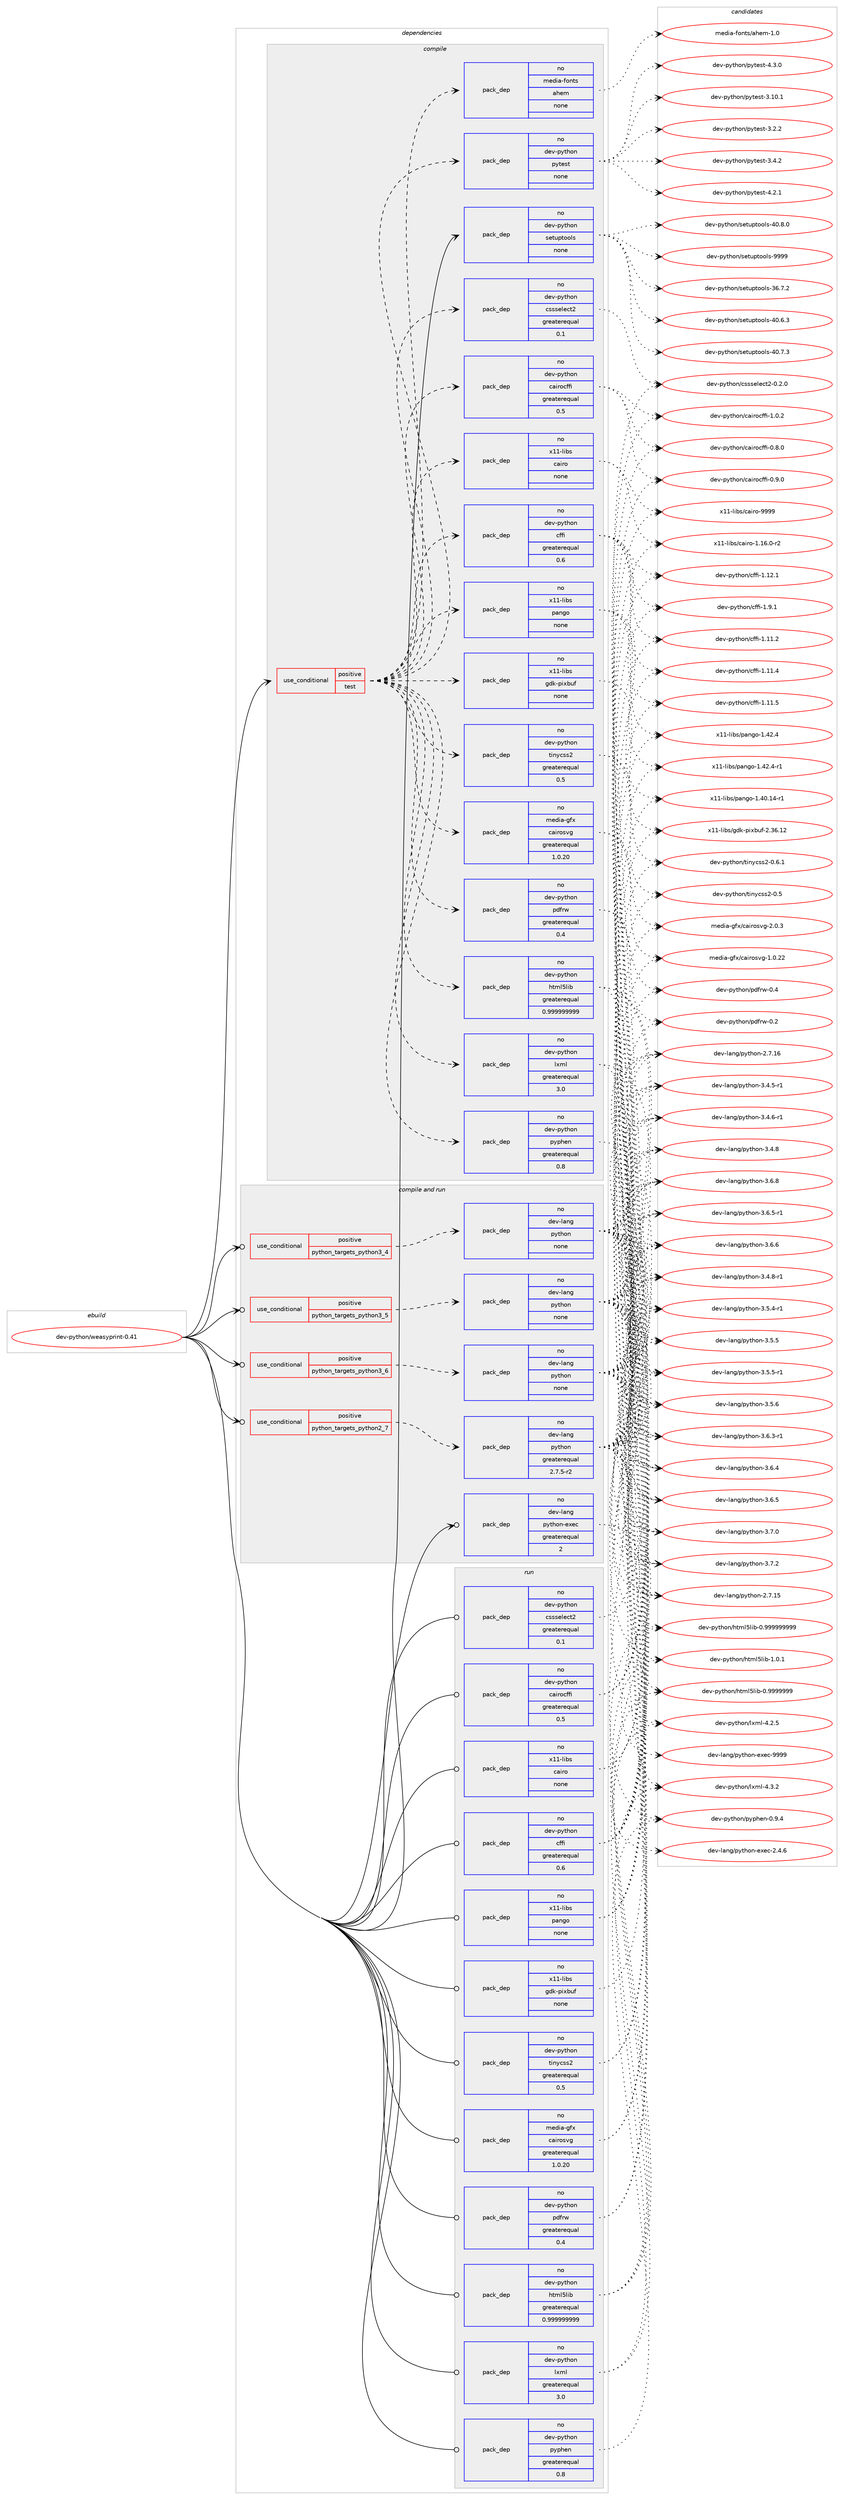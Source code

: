 digraph prolog {

# *************
# Graph options
# *************

newrank=true;
concentrate=true;
compound=true;
graph [rankdir=LR,fontname=Helvetica,fontsize=10,ranksep=1.5];#, ranksep=2.5, nodesep=0.2];
edge  [arrowhead=vee];
node  [fontname=Helvetica,fontsize=10];

# **********
# The ebuild
# **********

subgraph cluster_leftcol {
color=gray;
rank=same;
label=<<i>ebuild</i>>;
id [label="dev-python/weasyprint-0.41", color=red, width=4, href="../dev-python/weasyprint-0.41.svg"];
}

# ****************
# The dependencies
# ****************

subgraph cluster_midcol {
color=gray;
label=<<i>dependencies</i>>;
subgraph cluster_compile {
fillcolor="#eeeeee";
style=filled;
label=<<i>compile</i>>;
subgraph cond386645 {
dependency1447462 [label=<<TABLE BORDER="0" CELLBORDER="1" CELLSPACING="0" CELLPADDING="4"><TR><TD ROWSPAN="3" CELLPADDING="10">use_conditional</TD></TR><TR><TD>positive</TD></TR><TR><TD>test</TD></TR></TABLE>>, shape=none, color=red];
subgraph pack1037447 {
dependency1447463 [label=<<TABLE BORDER="0" CELLBORDER="1" CELLSPACING="0" CELLPADDING="4" WIDTH="220"><TR><TD ROWSPAN="6" CELLPADDING="30">pack_dep</TD></TR><TR><TD WIDTH="110">no</TD></TR><TR><TD>x11-libs</TD></TR><TR><TD>cairo</TD></TR><TR><TD>none</TD></TR><TR><TD></TD></TR></TABLE>>, shape=none, color=blue];
}
dependency1447462:e -> dependency1447463:w [weight=20,style="dashed",arrowhead="vee"];
subgraph pack1037448 {
dependency1447464 [label=<<TABLE BORDER="0" CELLBORDER="1" CELLSPACING="0" CELLPADDING="4" WIDTH="220"><TR><TD ROWSPAN="6" CELLPADDING="30">pack_dep</TD></TR><TR><TD WIDTH="110">no</TD></TR><TR><TD>x11-libs</TD></TR><TR><TD>gdk-pixbuf</TD></TR><TR><TD>none</TD></TR><TR><TD></TD></TR></TABLE>>, shape=none, color=blue];
}
dependency1447462:e -> dependency1447464:w [weight=20,style="dashed",arrowhead="vee"];
subgraph pack1037449 {
dependency1447465 [label=<<TABLE BORDER="0" CELLBORDER="1" CELLSPACING="0" CELLPADDING="4" WIDTH="220"><TR><TD ROWSPAN="6" CELLPADDING="30">pack_dep</TD></TR><TR><TD WIDTH="110">no</TD></TR><TR><TD>x11-libs</TD></TR><TR><TD>pango</TD></TR><TR><TD>none</TD></TR><TR><TD></TD></TR></TABLE>>, shape=none, color=blue];
}
dependency1447462:e -> dependency1447465:w [weight=20,style="dashed",arrowhead="vee"];
subgraph pack1037450 {
dependency1447466 [label=<<TABLE BORDER="0" CELLBORDER="1" CELLSPACING="0" CELLPADDING="4" WIDTH="220"><TR><TD ROWSPAN="6" CELLPADDING="30">pack_dep</TD></TR><TR><TD WIDTH="110">no</TD></TR><TR><TD>dev-python</TD></TR><TR><TD>cairocffi</TD></TR><TR><TD>greaterequal</TD></TR><TR><TD>0.5</TD></TR></TABLE>>, shape=none, color=blue];
}
dependency1447462:e -> dependency1447466:w [weight=20,style="dashed",arrowhead="vee"];
subgraph pack1037451 {
dependency1447467 [label=<<TABLE BORDER="0" CELLBORDER="1" CELLSPACING="0" CELLPADDING="4" WIDTH="220"><TR><TD ROWSPAN="6" CELLPADDING="30">pack_dep</TD></TR><TR><TD WIDTH="110">no</TD></TR><TR><TD>dev-python</TD></TR><TR><TD>cffi</TD></TR><TR><TD>greaterequal</TD></TR><TR><TD>0.6</TD></TR></TABLE>>, shape=none, color=blue];
}
dependency1447462:e -> dependency1447467:w [weight=20,style="dashed",arrowhead="vee"];
subgraph pack1037452 {
dependency1447468 [label=<<TABLE BORDER="0" CELLBORDER="1" CELLSPACING="0" CELLPADDING="4" WIDTH="220"><TR><TD ROWSPAN="6" CELLPADDING="30">pack_dep</TD></TR><TR><TD WIDTH="110">no</TD></TR><TR><TD>dev-python</TD></TR><TR><TD>cssselect2</TD></TR><TR><TD>greaterequal</TD></TR><TR><TD>0.1</TD></TR></TABLE>>, shape=none, color=blue];
}
dependency1447462:e -> dependency1447468:w [weight=20,style="dashed",arrowhead="vee"];
subgraph pack1037453 {
dependency1447469 [label=<<TABLE BORDER="0" CELLBORDER="1" CELLSPACING="0" CELLPADDING="4" WIDTH="220"><TR><TD ROWSPAN="6" CELLPADDING="30">pack_dep</TD></TR><TR><TD WIDTH="110">no</TD></TR><TR><TD>dev-python</TD></TR><TR><TD>html5lib</TD></TR><TR><TD>greaterequal</TD></TR><TR><TD>0.999999999</TD></TR></TABLE>>, shape=none, color=blue];
}
dependency1447462:e -> dependency1447469:w [weight=20,style="dashed",arrowhead="vee"];
subgraph pack1037454 {
dependency1447470 [label=<<TABLE BORDER="0" CELLBORDER="1" CELLSPACING="0" CELLPADDING="4" WIDTH="220"><TR><TD ROWSPAN="6" CELLPADDING="30">pack_dep</TD></TR><TR><TD WIDTH="110">no</TD></TR><TR><TD>dev-python</TD></TR><TR><TD>lxml</TD></TR><TR><TD>greaterequal</TD></TR><TR><TD>3.0</TD></TR></TABLE>>, shape=none, color=blue];
}
dependency1447462:e -> dependency1447470:w [weight=20,style="dashed",arrowhead="vee"];
subgraph pack1037455 {
dependency1447471 [label=<<TABLE BORDER="0" CELLBORDER="1" CELLSPACING="0" CELLPADDING="4" WIDTH="220"><TR><TD ROWSPAN="6" CELLPADDING="30">pack_dep</TD></TR><TR><TD WIDTH="110">no</TD></TR><TR><TD>dev-python</TD></TR><TR><TD>pyphen</TD></TR><TR><TD>greaterequal</TD></TR><TR><TD>0.8</TD></TR></TABLE>>, shape=none, color=blue];
}
dependency1447462:e -> dependency1447471:w [weight=20,style="dashed",arrowhead="vee"];
subgraph pack1037456 {
dependency1447472 [label=<<TABLE BORDER="0" CELLBORDER="1" CELLSPACING="0" CELLPADDING="4" WIDTH="220"><TR><TD ROWSPAN="6" CELLPADDING="30">pack_dep</TD></TR><TR><TD WIDTH="110">no</TD></TR><TR><TD>dev-python</TD></TR><TR><TD>tinycss2</TD></TR><TR><TD>greaterequal</TD></TR><TR><TD>0.5</TD></TR></TABLE>>, shape=none, color=blue];
}
dependency1447462:e -> dependency1447472:w [weight=20,style="dashed",arrowhead="vee"];
subgraph pack1037457 {
dependency1447473 [label=<<TABLE BORDER="0" CELLBORDER="1" CELLSPACING="0" CELLPADDING="4" WIDTH="220"><TR><TD ROWSPAN="6" CELLPADDING="30">pack_dep</TD></TR><TR><TD WIDTH="110">no</TD></TR><TR><TD>media-gfx</TD></TR><TR><TD>cairosvg</TD></TR><TR><TD>greaterequal</TD></TR><TR><TD>1.0.20</TD></TR></TABLE>>, shape=none, color=blue];
}
dependency1447462:e -> dependency1447473:w [weight=20,style="dashed",arrowhead="vee"];
subgraph pack1037458 {
dependency1447474 [label=<<TABLE BORDER="0" CELLBORDER="1" CELLSPACING="0" CELLPADDING="4" WIDTH="220"><TR><TD ROWSPAN="6" CELLPADDING="30">pack_dep</TD></TR><TR><TD WIDTH="110">no</TD></TR><TR><TD>dev-python</TD></TR><TR><TD>pdfrw</TD></TR><TR><TD>greaterequal</TD></TR><TR><TD>0.4</TD></TR></TABLE>>, shape=none, color=blue];
}
dependency1447462:e -> dependency1447474:w [weight=20,style="dashed",arrowhead="vee"];
subgraph pack1037459 {
dependency1447475 [label=<<TABLE BORDER="0" CELLBORDER="1" CELLSPACING="0" CELLPADDING="4" WIDTH="220"><TR><TD ROWSPAN="6" CELLPADDING="30">pack_dep</TD></TR><TR><TD WIDTH="110">no</TD></TR><TR><TD>dev-python</TD></TR><TR><TD>pytest</TD></TR><TR><TD>none</TD></TR><TR><TD></TD></TR></TABLE>>, shape=none, color=blue];
}
dependency1447462:e -> dependency1447475:w [weight=20,style="dashed",arrowhead="vee"];
subgraph pack1037460 {
dependency1447476 [label=<<TABLE BORDER="0" CELLBORDER="1" CELLSPACING="0" CELLPADDING="4" WIDTH="220"><TR><TD ROWSPAN="6" CELLPADDING="30">pack_dep</TD></TR><TR><TD WIDTH="110">no</TD></TR><TR><TD>media-fonts</TD></TR><TR><TD>ahem</TD></TR><TR><TD>none</TD></TR><TR><TD></TD></TR></TABLE>>, shape=none, color=blue];
}
dependency1447462:e -> dependency1447476:w [weight=20,style="dashed",arrowhead="vee"];
}
id:e -> dependency1447462:w [weight=20,style="solid",arrowhead="vee"];
subgraph pack1037461 {
dependency1447477 [label=<<TABLE BORDER="0" CELLBORDER="1" CELLSPACING="0" CELLPADDING="4" WIDTH="220"><TR><TD ROWSPAN="6" CELLPADDING="30">pack_dep</TD></TR><TR><TD WIDTH="110">no</TD></TR><TR><TD>dev-python</TD></TR><TR><TD>setuptools</TD></TR><TR><TD>none</TD></TR><TR><TD></TD></TR></TABLE>>, shape=none, color=blue];
}
id:e -> dependency1447477:w [weight=20,style="solid",arrowhead="vee"];
}
subgraph cluster_compileandrun {
fillcolor="#eeeeee";
style=filled;
label=<<i>compile and run</i>>;
subgraph cond386646 {
dependency1447478 [label=<<TABLE BORDER="0" CELLBORDER="1" CELLSPACING="0" CELLPADDING="4"><TR><TD ROWSPAN="3" CELLPADDING="10">use_conditional</TD></TR><TR><TD>positive</TD></TR><TR><TD>python_targets_python2_7</TD></TR></TABLE>>, shape=none, color=red];
subgraph pack1037462 {
dependency1447479 [label=<<TABLE BORDER="0" CELLBORDER="1" CELLSPACING="0" CELLPADDING="4" WIDTH="220"><TR><TD ROWSPAN="6" CELLPADDING="30">pack_dep</TD></TR><TR><TD WIDTH="110">no</TD></TR><TR><TD>dev-lang</TD></TR><TR><TD>python</TD></TR><TR><TD>greaterequal</TD></TR><TR><TD>2.7.5-r2</TD></TR></TABLE>>, shape=none, color=blue];
}
dependency1447478:e -> dependency1447479:w [weight=20,style="dashed",arrowhead="vee"];
}
id:e -> dependency1447478:w [weight=20,style="solid",arrowhead="odotvee"];
subgraph cond386647 {
dependency1447480 [label=<<TABLE BORDER="0" CELLBORDER="1" CELLSPACING="0" CELLPADDING="4"><TR><TD ROWSPAN="3" CELLPADDING="10">use_conditional</TD></TR><TR><TD>positive</TD></TR><TR><TD>python_targets_python3_4</TD></TR></TABLE>>, shape=none, color=red];
subgraph pack1037463 {
dependency1447481 [label=<<TABLE BORDER="0" CELLBORDER="1" CELLSPACING="0" CELLPADDING="4" WIDTH="220"><TR><TD ROWSPAN="6" CELLPADDING="30">pack_dep</TD></TR><TR><TD WIDTH="110">no</TD></TR><TR><TD>dev-lang</TD></TR><TR><TD>python</TD></TR><TR><TD>none</TD></TR><TR><TD></TD></TR></TABLE>>, shape=none, color=blue];
}
dependency1447480:e -> dependency1447481:w [weight=20,style="dashed",arrowhead="vee"];
}
id:e -> dependency1447480:w [weight=20,style="solid",arrowhead="odotvee"];
subgraph cond386648 {
dependency1447482 [label=<<TABLE BORDER="0" CELLBORDER="1" CELLSPACING="0" CELLPADDING="4"><TR><TD ROWSPAN="3" CELLPADDING="10">use_conditional</TD></TR><TR><TD>positive</TD></TR><TR><TD>python_targets_python3_5</TD></TR></TABLE>>, shape=none, color=red];
subgraph pack1037464 {
dependency1447483 [label=<<TABLE BORDER="0" CELLBORDER="1" CELLSPACING="0" CELLPADDING="4" WIDTH="220"><TR><TD ROWSPAN="6" CELLPADDING="30">pack_dep</TD></TR><TR><TD WIDTH="110">no</TD></TR><TR><TD>dev-lang</TD></TR><TR><TD>python</TD></TR><TR><TD>none</TD></TR><TR><TD></TD></TR></TABLE>>, shape=none, color=blue];
}
dependency1447482:e -> dependency1447483:w [weight=20,style="dashed",arrowhead="vee"];
}
id:e -> dependency1447482:w [weight=20,style="solid",arrowhead="odotvee"];
subgraph cond386649 {
dependency1447484 [label=<<TABLE BORDER="0" CELLBORDER="1" CELLSPACING="0" CELLPADDING="4"><TR><TD ROWSPAN="3" CELLPADDING="10">use_conditional</TD></TR><TR><TD>positive</TD></TR><TR><TD>python_targets_python3_6</TD></TR></TABLE>>, shape=none, color=red];
subgraph pack1037465 {
dependency1447485 [label=<<TABLE BORDER="0" CELLBORDER="1" CELLSPACING="0" CELLPADDING="4" WIDTH="220"><TR><TD ROWSPAN="6" CELLPADDING="30">pack_dep</TD></TR><TR><TD WIDTH="110">no</TD></TR><TR><TD>dev-lang</TD></TR><TR><TD>python</TD></TR><TR><TD>none</TD></TR><TR><TD></TD></TR></TABLE>>, shape=none, color=blue];
}
dependency1447484:e -> dependency1447485:w [weight=20,style="dashed",arrowhead="vee"];
}
id:e -> dependency1447484:w [weight=20,style="solid",arrowhead="odotvee"];
subgraph pack1037466 {
dependency1447486 [label=<<TABLE BORDER="0" CELLBORDER="1" CELLSPACING="0" CELLPADDING="4" WIDTH="220"><TR><TD ROWSPAN="6" CELLPADDING="30">pack_dep</TD></TR><TR><TD WIDTH="110">no</TD></TR><TR><TD>dev-lang</TD></TR><TR><TD>python-exec</TD></TR><TR><TD>greaterequal</TD></TR><TR><TD>2</TD></TR></TABLE>>, shape=none, color=blue];
}
id:e -> dependency1447486:w [weight=20,style="solid",arrowhead="odotvee"];
}
subgraph cluster_run {
fillcolor="#eeeeee";
style=filled;
label=<<i>run</i>>;
subgraph pack1037467 {
dependency1447487 [label=<<TABLE BORDER="0" CELLBORDER="1" CELLSPACING="0" CELLPADDING="4" WIDTH="220"><TR><TD ROWSPAN="6" CELLPADDING="30">pack_dep</TD></TR><TR><TD WIDTH="110">no</TD></TR><TR><TD>dev-python</TD></TR><TR><TD>cairocffi</TD></TR><TR><TD>greaterequal</TD></TR><TR><TD>0.5</TD></TR></TABLE>>, shape=none, color=blue];
}
id:e -> dependency1447487:w [weight=20,style="solid",arrowhead="odot"];
subgraph pack1037468 {
dependency1447488 [label=<<TABLE BORDER="0" CELLBORDER="1" CELLSPACING="0" CELLPADDING="4" WIDTH="220"><TR><TD ROWSPAN="6" CELLPADDING="30">pack_dep</TD></TR><TR><TD WIDTH="110">no</TD></TR><TR><TD>dev-python</TD></TR><TR><TD>cffi</TD></TR><TR><TD>greaterequal</TD></TR><TR><TD>0.6</TD></TR></TABLE>>, shape=none, color=blue];
}
id:e -> dependency1447488:w [weight=20,style="solid",arrowhead="odot"];
subgraph pack1037469 {
dependency1447489 [label=<<TABLE BORDER="0" CELLBORDER="1" CELLSPACING="0" CELLPADDING="4" WIDTH="220"><TR><TD ROWSPAN="6" CELLPADDING="30">pack_dep</TD></TR><TR><TD WIDTH="110">no</TD></TR><TR><TD>dev-python</TD></TR><TR><TD>cssselect2</TD></TR><TR><TD>greaterequal</TD></TR><TR><TD>0.1</TD></TR></TABLE>>, shape=none, color=blue];
}
id:e -> dependency1447489:w [weight=20,style="solid",arrowhead="odot"];
subgraph pack1037470 {
dependency1447490 [label=<<TABLE BORDER="0" CELLBORDER="1" CELLSPACING="0" CELLPADDING="4" WIDTH="220"><TR><TD ROWSPAN="6" CELLPADDING="30">pack_dep</TD></TR><TR><TD WIDTH="110">no</TD></TR><TR><TD>dev-python</TD></TR><TR><TD>html5lib</TD></TR><TR><TD>greaterequal</TD></TR><TR><TD>0.999999999</TD></TR></TABLE>>, shape=none, color=blue];
}
id:e -> dependency1447490:w [weight=20,style="solid",arrowhead="odot"];
subgraph pack1037471 {
dependency1447491 [label=<<TABLE BORDER="0" CELLBORDER="1" CELLSPACING="0" CELLPADDING="4" WIDTH="220"><TR><TD ROWSPAN="6" CELLPADDING="30">pack_dep</TD></TR><TR><TD WIDTH="110">no</TD></TR><TR><TD>dev-python</TD></TR><TR><TD>lxml</TD></TR><TR><TD>greaterequal</TD></TR><TR><TD>3.0</TD></TR></TABLE>>, shape=none, color=blue];
}
id:e -> dependency1447491:w [weight=20,style="solid",arrowhead="odot"];
subgraph pack1037472 {
dependency1447492 [label=<<TABLE BORDER="0" CELLBORDER="1" CELLSPACING="0" CELLPADDING="4" WIDTH="220"><TR><TD ROWSPAN="6" CELLPADDING="30">pack_dep</TD></TR><TR><TD WIDTH="110">no</TD></TR><TR><TD>dev-python</TD></TR><TR><TD>pdfrw</TD></TR><TR><TD>greaterequal</TD></TR><TR><TD>0.4</TD></TR></TABLE>>, shape=none, color=blue];
}
id:e -> dependency1447492:w [weight=20,style="solid",arrowhead="odot"];
subgraph pack1037473 {
dependency1447493 [label=<<TABLE BORDER="0" CELLBORDER="1" CELLSPACING="0" CELLPADDING="4" WIDTH="220"><TR><TD ROWSPAN="6" CELLPADDING="30">pack_dep</TD></TR><TR><TD WIDTH="110">no</TD></TR><TR><TD>dev-python</TD></TR><TR><TD>pyphen</TD></TR><TR><TD>greaterequal</TD></TR><TR><TD>0.8</TD></TR></TABLE>>, shape=none, color=blue];
}
id:e -> dependency1447493:w [weight=20,style="solid",arrowhead="odot"];
subgraph pack1037474 {
dependency1447494 [label=<<TABLE BORDER="0" CELLBORDER="1" CELLSPACING="0" CELLPADDING="4" WIDTH="220"><TR><TD ROWSPAN="6" CELLPADDING="30">pack_dep</TD></TR><TR><TD WIDTH="110">no</TD></TR><TR><TD>dev-python</TD></TR><TR><TD>tinycss2</TD></TR><TR><TD>greaterequal</TD></TR><TR><TD>0.5</TD></TR></TABLE>>, shape=none, color=blue];
}
id:e -> dependency1447494:w [weight=20,style="solid",arrowhead="odot"];
subgraph pack1037475 {
dependency1447495 [label=<<TABLE BORDER="0" CELLBORDER="1" CELLSPACING="0" CELLPADDING="4" WIDTH="220"><TR><TD ROWSPAN="6" CELLPADDING="30">pack_dep</TD></TR><TR><TD WIDTH="110">no</TD></TR><TR><TD>media-gfx</TD></TR><TR><TD>cairosvg</TD></TR><TR><TD>greaterequal</TD></TR><TR><TD>1.0.20</TD></TR></TABLE>>, shape=none, color=blue];
}
id:e -> dependency1447495:w [weight=20,style="solid",arrowhead="odot"];
subgraph pack1037476 {
dependency1447496 [label=<<TABLE BORDER="0" CELLBORDER="1" CELLSPACING="0" CELLPADDING="4" WIDTH="220"><TR><TD ROWSPAN="6" CELLPADDING="30">pack_dep</TD></TR><TR><TD WIDTH="110">no</TD></TR><TR><TD>x11-libs</TD></TR><TR><TD>cairo</TD></TR><TR><TD>none</TD></TR><TR><TD></TD></TR></TABLE>>, shape=none, color=blue];
}
id:e -> dependency1447496:w [weight=20,style="solid",arrowhead="odot"];
subgraph pack1037477 {
dependency1447497 [label=<<TABLE BORDER="0" CELLBORDER="1" CELLSPACING="0" CELLPADDING="4" WIDTH="220"><TR><TD ROWSPAN="6" CELLPADDING="30">pack_dep</TD></TR><TR><TD WIDTH="110">no</TD></TR><TR><TD>x11-libs</TD></TR><TR><TD>gdk-pixbuf</TD></TR><TR><TD>none</TD></TR><TR><TD></TD></TR></TABLE>>, shape=none, color=blue];
}
id:e -> dependency1447497:w [weight=20,style="solid",arrowhead="odot"];
subgraph pack1037478 {
dependency1447498 [label=<<TABLE BORDER="0" CELLBORDER="1" CELLSPACING="0" CELLPADDING="4" WIDTH="220"><TR><TD ROWSPAN="6" CELLPADDING="30">pack_dep</TD></TR><TR><TD WIDTH="110">no</TD></TR><TR><TD>x11-libs</TD></TR><TR><TD>pango</TD></TR><TR><TD>none</TD></TR><TR><TD></TD></TR></TABLE>>, shape=none, color=blue];
}
id:e -> dependency1447498:w [weight=20,style="solid",arrowhead="odot"];
}
}

# **************
# The candidates
# **************

subgraph cluster_choices {
rank=same;
color=gray;
label=<<i>candidates</i>>;

subgraph choice1037447 {
color=black;
nodesep=1;
choice12049494510810598115479997105114111454946495446484511450 [label="x11-libs/cairo-1.16.0-r2", color=red, width=4,href="../x11-libs/cairo-1.16.0-r2.svg"];
choice120494945108105981154799971051141114557575757 [label="x11-libs/cairo-9999", color=red, width=4,href="../x11-libs/cairo-9999.svg"];
dependency1447463:e -> choice12049494510810598115479997105114111454946495446484511450:w [style=dotted,weight="100"];
dependency1447463:e -> choice120494945108105981154799971051141114557575757:w [style=dotted,weight="100"];
}
subgraph choice1037448 {
color=black;
nodesep=1;
choice120494945108105981154710310010745112105120981171024550465154464950 [label="x11-libs/gdk-pixbuf-2.36.12", color=red, width=4,href="../x11-libs/gdk-pixbuf-2.36.12.svg"];
dependency1447464:e -> choice120494945108105981154710310010745112105120981171024550465154464950:w [style=dotted,weight="100"];
}
subgraph choice1037449 {
color=black;
nodesep=1;
choice12049494510810598115471129711010311145494652484649524511449 [label="x11-libs/pango-1.40.14-r1", color=red, width=4,href="../x11-libs/pango-1.40.14-r1.svg"];
choice12049494510810598115471129711010311145494652504652 [label="x11-libs/pango-1.42.4", color=red, width=4,href="../x11-libs/pango-1.42.4.svg"];
choice120494945108105981154711297110103111454946525046524511449 [label="x11-libs/pango-1.42.4-r1", color=red, width=4,href="../x11-libs/pango-1.42.4-r1.svg"];
dependency1447465:e -> choice12049494510810598115471129711010311145494652484649524511449:w [style=dotted,weight="100"];
dependency1447465:e -> choice12049494510810598115471129711010311145494652504652:w [style=dotted,weight="100"];
dependency1447465:e -> choice120494945108105981154711297110103111454946525046524511449:w [style=dotted,weight="100"];
}
subgraph choice1037450 {
color=black;
nodesep=1;
choice1001011184511212111610411111047999710511411199102102105454846564648 [label="dev-python/cairocffi-0.8.0", color=red, width=4,href="../dev-python/cairocffi-0.8.0.svg"];
choice1001011184511212111610411111047999710511411199102102105454846574648 [label="dev-python/cairocffi-0.9.0", color=red, width=4,href="../dev-python/cairocffi-0.9.0.svg"];
choice1001011184511212111610411111047999710511411199102102105454946484650 [label="dev-python/cairocffi-1.0.2", color=red, width=4,href="../dev-python/cairocffi-1.0.2.svg"];
dependency1447466:e -> choice1001011184511212111610411111047999710511411199102102105454846564648:w [style=dotted,weight="100"];
dependency1447466:e -> choice1001011184511212111610411111047999710511411199102102105454846574648:w [style=dotted,weight="100"];
dependency1447466:e -> choice1001011184511212111610411111047999710511411199102102105454946484650:w [style=dotted,weight="100"];
}
subgraph choice1037451 {
color=black;
nodesep=1;
choice10010111845112121116104111110479910210210545494649494650 [label="dev-python/cffi-1.11.2", color=red, width=4,href="../dev-python/cffi-1.11.2.svg"];
choice10010111845112121116104111110479910210210545494649494652 [label="dev-python/cffi-1.11.4", color=red, width=4,href="../dev-python/cffi-1.11.4.svg"];
choice10010111845112121116104111110479910210210545494649494653 [label="dev-python/cffi-1.11.5", color=red, width=4,href="../dev-python/cffi-1.11.5.svg"];
choice10010111845112121116104111110479910210210545494649504649 [label="dev-python/cffi-1.12.1", color=red, width=4,href="../dev-python/cffi-1.12.1.svg"];
choice100101118451121211161041111104799102102105454946574649 [label="dev-python/cffi-1.9.1", color=red, width=4,href="../dev-python/cffi-1.9.1.svg"];
dependency1447467:e -> choice10010111845112121116104111110479910210210545494649494650:w [style=dotted,weight="100"];
dependency1447467:e -> choice10010111845112121116104111110479910210210545494649494652:w [style=dotted,weight="100"];
dependency1447467:e -> choice10010111845112121116104111110479910210210545494649494653:w [style=dotted,weight="100"];
dependency1447467:e -> choice10010111845112121116104111110479910210210545494649504649:w [style=dotted,weight="100"];
dependency1447467:e -> choice100101118451121211161041111104799102102105454946574649:w [style=dotted,weight="100"];
}
subgraph choice1037452 {
color=black;
nodesep=1;
choice1001011184511212111610411111047991151151151011081019911650454846504648 [label="dev-python/cssselect2-0.2.0", color=red, width=4,href="../dev-python/cssselect2-0.2.0.svg"];
dependency1447468:e -> choice1001011184511212111610411111047991151151151011081019911650454846504648:w [style=dotted,weight="100"];
}
subgraph choice1037453 {
color=black;
nodesep=1;
choice1001011184511212111610411111047104116109108531081059845484657575757575757 [label="dev-python/html5lib-0.9999999", color=red, width=4,href="../dev-python/html5lib-0.9999999.svg"];
choice10010111845112121116104111110471041161091085310810598454846575757575757575757 [label="dev-python/html5lib-0.999999999", color=red, width=4,href="../dev-python/html5lib-0.999999999.svg"];
choice10010111845112121116104111110471041161091085310810598454946484649 [label="dev-python/html5lib-1.0.1", color=red, width=4,href="../dev-python/html5lib-1.0.1.svg"];
dependency1447469:e -> choice1001011184511212111610411111047104116109108531081059845484657575757575757:w [style=dotted,weight="100"];
dependency1447469:e -> choice10010111845112121116104111110471041161091085310810598454846575757575757575757:w [style=dotted,weight="100"];
dependency1447469:e -> choice10010111845112121116104111110471041161091085310810598454946484649:w [style=dotted,weight="100"];
}
subgraph choice1037454 {
color=black;
nodesep=1;
choice1001011184511212111610411111047108120109108455246504653 [label="dev-python/lxml-4.2.5", color=red, width=4,href="../dev-python/lxml-4.2.5.svg"];
choice1001011184511212111610411111047108120109108455246514650 [label="dev-python/lxml-4.3.2", color=red, width=4,href="../dev-python/lxml-4.3.2.svg"];
dependency1447470:e -> choice1001011184511212111610411111047108120109108455246504653:w [style=dotted,weight="100"];
dependency1447470:e -> choice1001011184511212111610411111047108120109108455246514650:w [style=dotted,weight="100"];
}
subgraph choice1037455 {
color=black;
nodesep=1;
choice1001011184511212111610411111047112121112104101110454846574652 [label="dev-python/pyphen-0.9.4", color=red, width=4,href="../dev-python/pyphen-0.9.4.svg"];
dependency1447471:e -> choice1001011184511212111610411111047112121112104101110454846574652:w [style=dotted,weight="100"];
}
subgraph choice1037456 {
color=black;
nodesep=1;
choice1001011184511212111610411111047116105110121991151155045484653 [label="dev-python/tinycss2-0.5", color=red, width=4,href="../dev-python/tinycss2-0.5.svg"];
choice10010111845112121116104111110471161051101219911511550454846544649 [label="dev-python/tinycss2-0.6.1", color=red, width=4,href="../dev-python/tinycss2-0.6.1.svg"];
dependency1447472:e -> choice1001011184511212111610411111047116105110121991151155045484653:w [style=dotted,weight="100"];
dependency1447472:e -> choice10010111845112121116104111110471161051101219911511550454846544649:w [style=dotted,weight="100"];
}
subgraph choice1037457 {
color=black;
nodesep=1;
choice109101100105974510310212047999710511411111511810345494648465050 [label="media-gfx/cairosvg-1.0.22", color=red, width=4,href="../media-gfx/cairosvg-1.0.22.svg"];
choice1091011001059745103102120479997105114111115118103455046484651 [label="media-gfx/cairosvg-2.0.3", color=red, width=4,href="../media-gfx/cairosvg-2.0.3.svg"];
dependency1447473:e -> choice109101100105974510310212047999710511411111511810345494648465050:w [style=dotted,weight="100"];
dependency1447473:e -> choice1091011001059745103102120479997105114111115118103455046484651:w [style=dotted,weight="100"];
}
subgraph choice1037458 {
color=black;
nodesep=1;
choice100101118451121211161041111104711210010211411945484650 [label="dev-python/pdfrw-0.2", color=red, width=4,href="../dev-python/pdfrw-0.2.svg"];
choice100101118451121211161041111104711210010211411945484652 [label="dev-python/pdfrw-0.4", color=red, width=4,href="../dev-python/pdfrw-0.4.svg"];
dependency1447474:e -> choice100101118451121211161041111104711210010211411945484650:w [style=dotted,weight="100"];
dependency1447474:e -> choice100101118451121211161041111104711210010211411945484652:w [style=dotted,weight="100"];
}
subgraph choice1037459 {
color=black;
nodesep=1;
choice100101118451121211161041111104711212111610111511645514649484649 [label="dev-python/pytest-3.10.1", color=red, width=4,href="../dev-python/pytest-3.10.1.svg"];
choice1001011184511212111610411111047112121116101115116455146504650 [label="dev-python/pytest-3.2.2", color=red, width=4,href="../dev-python/pytest-3.2.2.svg"];
choice1001011184511212111610411111047112121116101115116455146524650 [label="dev-python/pytest-3.4.2", color=red, width=4,href="../dev-python/pytest-3.4.2.svg"];
choice1001011184511212111610411111047112121116101115116455246504649 [label="dev-python/pytest-4.2.1", color=red, width=4,href="../dev-python/pytest-4.2.1.svg"];
choice1001011184511212111610411111047112121116101115116455246514648 [label="dev-python/pytest-4.3.0", color=red, width=4,href="../dev-python/pytest-4.3.0.svg"];
dependency1447475:e -> choice100101118451121211161041111104711212111610111511645514649484649:w [style=dotted,weight="100"];
dependency1447475:e -> choice1001011184511212111610411111047112121116101115116455146504650:w [style=dotted,weight="100"];
dependency1447475:e -> choice1001011184511212111610411111047112121116101115116455146524650:w [style=dotted,weight="100"];
dependency1447475:e -> choice1001011184511212111610411111047112121116101115116455246504649:w [style=dotted,weight="100"];
dependency1447475:e -> choice1001011184511212111610411111047112121116101115116455246514648:w [style=dotted,weight="100"];
}
subgraph choice1037460 {
color=black;
nodesep=1;
choice1091011001059745102111110116115479710410110945494648 [label="media-fonts/ahem-1.0", color=red, width=4,href="../media-fonts/ahem-1.0.svg"];
dependency1447476:e -> choice1091011001059745102111110116115479710410110945494648:w [style=dotted,weight="100"];
}
subgraph choice1037461 {
color=black;
nodesep=1;
choice100101118451121211161041111104711510111611711211611111110811545515446554650 [label="dev-python/setuptools-36.7.2", color=red, width=4,href="../dev-python/setuptools-36.7.2.svg"];
choice100101118451121211161041111104711510111611711211611111110811545524846544651 [label="dev-python/setuptools-40.6.3", color=red, width=4,href="../dev-python/setuptools-40.6.3.svg"];
choice100101118451121211161041111104711510111611711211611111110811545524846554651 [label="dev-python/setuptools-40.7.3", color=red, width=4,href="../dev-python/setuptools-40.7.3.svg"];
choice100101118451121211161041111104711510111611711211611111110811545524846564648 [label="dev-python/setuptools-40.8.0", color=red, width=4,href="../dev-python/setuptools-40.8.0.svg"];
choice10010111845112121116104111110471151011161171121161111111081154557575757 [label="dev-python/setuptools-9999", color=red, width=4,href="../dev-python/setuptools-9999.svg"];
dependency1447477:e -> choice100101118451121211161041111104711510111611711211611111110811545515446554650:w [style=dotted,weight="100"];
dependency1447477:e -> choice100101118451121211161041111104711510111611711211611111110811545524846544651:w [style=dotted,weight="100"];
dependency1447477:e -> choice100101118451121211161041111104711510111611711211611111110811545524846554651:w [style=dotted,weight="100"];
dependency1447477:e -> choice100101118451121211161041111104711510111611711211611111110811545524846564648:w [style=dotted,weight="100"];
dependency1447477:e -> choice10010111845112121116104111110471151011161171121161111111081154557575757:w [style=dotted,weight="100"];
}
subgraph choice1037462 {
color=black;
nodesep=1;
choice10010111845108971101034711212111610411111045504655464953 [label="dev-lang/python-2.7.15", color=red, width=4,href="../dev-lang/python-2.7.15.svg"];
choice10010111845108971101034711212111610411111045504655464954 [label="dev-lang/python-2.7.16", color=red, width=4,href="../dev-lang/python-2.7.16.svg"];
choice1001011184510897110103471121211161041111104551465246534511449 [label="dev-lang/python-3.4.5-r1", color=red, width=4,href="../dev-lang/python-3.4.5-r1.svg"];
choice1001011184510897110103471121211161041111104551465246544511449 [label="dev-lang/python-3.4.6-r1", color=red, width=4,href="../dev-lang/python-3.4.6-r1.svg"];
choice100101118451089711010347112121116104111110455146524656 [label="dev-lang/python-3.4.8", color=red, width=4,href="../dev-lang/python-3.4.8.svg"];
choice1001011184510897110103471121211161041111104551465246564511449 [label="dev-lang/python-3.4.8-r1", color=red, width=4,href="../dev-lang/python-3.4.8-r1.svg"];
choice1001011184510897110103471121211161041111104551465346524511449 [label="dev-lang/python-3.5.4-r1", color=red, width=4,href="../dev-lang/python-3.5.4-r1.svg"];
choice100101118451089711010347112121116104111110455146534653 [label="dev-lang/python-3.5.5", color=red, width=4,href="../dev-lang/python-3.5.5.svg"];
choice1001011184510897110103471121211161041111104551465346534511449 [label="dev-lang/python-3.5.5-r1", color=red, width=4,href="../dev-lang/python-3.5.5-r1.svg"];
choice100101118451089711010347112121116104111110455146534654 [label="dev-lang/python-3.5.6", color=red, width=4,href="../dev-lang/python-3.5.6.svg"];
choice1001011184510897110103471121211161041111104551465446514511449 [label="dev-lang/python-3.6.3-r1", color=red, width=4,href="../dev-lang/python-3.6.3-r1.svg"];
choice100101118451089711010347112121116104111110455146544652 [label="dev-lang/python-3.6.4", color=red, width=4,href="../dev-lang/python-3.6.4.svg"];
choice100101118451089711010347112121116104111110455146544653 [label="dev-lang/python-3.6.5", color=red, width=4,href="../dev-lang/python-3.6.5.svg"];
choice1001011184510897110103471121211161041111104551465446534511449 [label="dev-lang/python-3.6.5-r1", color=red, width=4,href="../dev-lang/python-3.6.5-r1.svg"];
choice100101118451089711010347112121116104111110455146544654 [label="dev-lang/python-3.6.6", color=red, width=4,href="../dev-lang/python-3.6.6.svg"];
choice100101118451089711010347112121116104111110455146544656 [label="dev-lang/python-3.6.8", color=red, width=4,href="../dev-lang/python-3.6.8.svg"];
choice100101118451089711010347112121116104111110455146554648 [label="dev-lang/python-3.7.0", color=red, width=4,href="../dev-lang/python-3.7.0.svg"];
choice100101118451089711010347112121116104111110455146554650 [label="dev-lang/python-3.7.2", color=red, width=4,href="../dev-lang/python-3.7.2.svg"];
dependency1447479:e -> choice10010111845108971101034711212111610411111045504655464953:w [style=dotted,weight="100"];
dependency1447479:e -> choice10010111845108971101034711212111610411111045504655464954:w [style=dotted,weight="100"];
dependency1447479:e -> choice1001011184510897110103471121211161041111104551465246534511449:w [style=dotted,weight="100"];
dependency1447479:e -> choice1001011184510897110103471121211161041111104551465246544511449:w [style=dotted,weight="100"];
dependency1447479:e -> choice100101118451089711010347112121116104111110455146524656:w [style=dotted,weight="100"];
dependency1447479:e -> choice1001011184510897110103471121211161041111104551465246564511449:w [style=dotted,weight="100"];
dependency1447479:e -> choice1001011184510897110103471121211161041111104551465346524511449:w [style=dotted,weight="100"];
dependency1447479:e -> choice100101118451089711010347112121116104111110455146534653:w [style=dotted,weight="100"];
dependency1447479:e -> choice1001011184510897110103471121211161041111104551465346534511449:w [style=dotted,weight="100"];
dependency1447479:e -> choice100101118451089711010347112121116104111110455146534654:w [style=dotted,weight="100"];
dependency1447479:e -> choice1001011184510897110103471121211161041111104551465446514511449:w [style=dotted,weight="100"];
dependency1447479:e -> choice100101118451089711010347112121116104111110455146544652:w [style=dotted,weight="100"];
dependency1447479:e -> choice100101118451089711010347112121116104111110455146544653:w [style=dotted,weight="100"];
dependency1447479:e -> choice1001011184510897110103471121211161041111104551465446534511449:w [style=dotted,weight="100"];
dependency1447479:e -> choice100101118451089711010347112121116104111110455146544654:w [style=dotted,weight="100"];
dependency1447479:e -> choice100101118451089711010347112121116104111110455146544656:w [style=dotted,weight="100"];
dependency1447479:e -> choice100101118451089711010347112121116104111110455146554648:w [style=dotted,weight="100"];
dependency1447479:e -> choice100101118451089711010347112121116104111110455146554650:w [style=dotted,weight="100"];
}
subgraph choice1037463 {
color=black;
nodesep=1;
choice10010111845108971101034711212111610411111045504655464953 [label="dev-lang/python-2.7.15", color=red, width=4,href="../dev-lang/python-2.7.15.svg"];
choice10010111845108971101034711212111610411111045504655464954 [label="dev-lang/python-2.7.16", color=red, width=4,href="../dev-lang/python-2.7.16.svg"];
choice1001011184510897110103471121211161041111104551465246534511449 [label="dev-lang/python-3.4.5-r1", color=red, width=4,href="../dev-lang/python-3.4.5-r1.svg"];
choice1001011184510897110103471121211161041111104551465246544511449 [label="dev-lang/python-3.4.6-r1", color=red, width=4,href="../dev-lang/python-3.4.6-r1.svg"];
choice100101118451089711010347112121116104111110455146524656 [label="dev-lang/python-3.4.8", color=red, width=4,href="../dev-lang/python-3.4.8.svg"];
choice1001011184510897110103471121211161041111104551465246564511449 [label="dev-lang/python-3.4.8-r1", color=red, width=4,href="../dev-lang/python-3.4.8-r1.svg"];
choice1001011184510897110103471121211161041111104551465346524511449 [label="dev-lang/python-3.5.4-r1", color=red, width=4,href="../dev-lang/python-3.5.4-r1.svg"];
choice100101118451089711010347112121116104111110455146534653 [label="dev-lang/python-3.5.5", color=red, width=4,href="../dev-lang/python-3.5.5.svg"];
choice1001011184510897110103471121211161041111104551465346534511449 [label="dev-lang/python-3.5.5-r1", color=red, width=4,href="../dev-lang/python-3.5.5-r1.svg"];
choice100101118451089711010347112121116104111110455146534654 [label="dev-lang/python-3.5.6", color=red, width=4,href="../dev-lang/python-3.5.6.svg"];
choice1001011184510897110103471121211161041111104551465446514511449 [label="dev-lang/python-3.6.3-r1", color=red, width=4,href="../dev-lang/python-3.6.3-r1.svg"];
choice100101118451089711010347112121116104111110455146544652 [label="dev-lang/python-3.6.4", color=red, width=4,href="../dev-lang/python-3.6.4.svg"];
choice100101118451089711010347112121116104111110455146544653 [label="dev-lang/python-3.6.5", color=red, width=4,href="../dev-lang/python-3.6.5.svg"];
choice1001011184510897110103471121211161041111104551465446534511449 [label="dev-lang/python-3.6.5-r1", color=red, width=4,href="../dev-lang/python-3.6.5-r1.svg"];
choice100101118451089711010347112121116104111110455146544654 [label="dev-lang/python-3.6.6", color=red, width=4,href="../dev-lang/python-3.6.6.svg"];
choice100101118451089711010347112121116104111110455146544656 [label="dev-lang/python-3.6.8", color=red, width=4,href="../dev-lang/python-3.6.8.svg"];
choice100101118451089711010347112121116104111110455146554648 [label="dev-lang/python-3.7.0", color=red, width=4,href="../dev-lang/python-3.7.0.svg"];
choice100101118451089711010347112121116104111110455146554650 [label="dev-lang/python-3.7.2", color=red, width=4,href="../dev-lang/python-3.7.2.svg"];
dependency1447481:e -> choice10010111845108971101034711212111610411111045504655464953:w [style=dotted,weight="100"];
dependency1447481:e -> choice10010111845108971101034711212111610411111045504655464954:w [style=dotted,weight="100"];
dependency1447481:e -> choice1001011184510897110103471121211161041111104551465246534511449:w [style=dotted,weight="100"];
dependency1447481:e -> choice1001011184510897110103471121211161041111104551465246544511449:w [style=dotted,weight="100"];
dependency1447481:e -> choice100101118451089711010347112121116104111110455146524656:w [style=dotted,weight="100"];
dependency1447481:e -> choice1001011184510897110103471121211161041111104551465246564511449:w [style=dotted,weight="100"];
dependency1447481:e -> choice1001011184510897110103471121211161041111104551465346524511449:w [style=dotted,weight="100"];
dependency1447481:e -> choice100101118451089711010347112121116104111110455146534653:w [style=dotted,weight="100"];
dependency1447481:e -> choice1001011184510897110103471121211161041111104551465346534511449:w [style=dotted,weight="100"];
dependency1447481:e -> choice100101118451089711010347112121116104111110455146534654:w [style=dotted,weight="100"];
dependency1447481:e -> choice1001011184510897110103471121211161041111104551465446514511449:w [style=dotted,weight="100"];
dependency1447481:e -> choice100101118451089711010347112121116104111110455146544652:w [style=dotted,weight="100"];
dependency1447481:e -> choice100101118451089711010347112121116104111110455146544653:w [style=dotted,weight="100"];
dependency1447481:e -> choice1001011184510897110103471121211161041111104551465446534511449:w [style=dotted,weight="100"];
dependency1447481:e -> choice100101118451089711010347112121116104111110455146544654:w [style=dotted,weight="100"];
dependency1447481:e -> choice100101118451089711010347112121116104111110455146544656:w [style=dotted,weight="100"];
dependency1447481:e -> choice100101118451089711010347112121116104111110455146554648:w [style=dotted,weight="100"];
dependency1447481:e -> choice100101118451089711010347112121116104111110455146554650:w [style=dotted,weight="100"];
}
subgraph choice1037464 {
color=black;
nodesep=1;
choice10010111845108971101034711212111610411111045504655464953 [label="dev-lang/python-2.7.15", color=red, width=4,href="../dev-lang/python-2.7.15.svg"];
choice10010111845108971101034711212111610411111045504655464954 [label="dev-lang/python-2.7.16", color=red, width=4,href="../dev-lang/python-2.7.16.svg"];
choice1001011184510897110103471121211161041111104551465246534511449 [label="dev-lang/python-3.4.5-r1", color=red, width=4,href="../dev-lang/python-3.4.5-r1.svg"];
choice1001011184510897110103471121211161041111104551465246544511449 [label="dev-lang/python-3.4.6-r1", color=red, width=4,href="../dev-lang/python-3.4.6-r1.svg"];
choice100101118451089711010347112121116104111110455146524656 [label="dev-lang/python-3.4.8", color=red, width=4,href="../dev-lang/python-3.4.8.svg"];
choice1001011184510897110103471121211161041111104551465246564511449 [label="dev-lang/python-3.4.8-r1", color=red, width=4,href="../dev-lang/python-3.4.8-r1.svg"];
choice1001011184510897110103471121211161041111104551465346524511449 [label="dev-lang/python-3.5.4-r1", color=red, width=4,href="../dev-lang/python-3.5.4-r1.svg"];
choice100101118451089711010347112121116104111110455146534653 [label="dev-lang/python-3.5.5", color=red, width=4,href="../dev-lang/python-3.5.5.svg"];
choice1001011184510897110103471121211161041111104551465346534511449 [label="dev-lang/python-3.5.5-r1", color=red, width=4,href="../dev-lang/python-3.5.5-r1.svg"];
choice100101118451089711010347112121116104111110455146534654 [label="dev-lang/python-3.5.6", color=red, width=4,href="../dev-lang/python-3.5.6.svg"];
choice1001011184510897110103471121211161041111104551465446514511449 [label="dev-lang/python-3.6.3-r1", color=red, width=4,href="../dev-lang/python-3.6.3-r1.svg"];
choice100101118451089711010347112121116104111110455146544652 [label="dev-lang/python-3.6.4", color=red, width=4,href="../dev-lang/python-3.6.4.svg"];
choice100101118451089711010347112121116104111110455146544653 [label="dev-lang/python-3.6.5", color=red, width=4,href="../dev-lang/python-3.6.5.svg"];
choice1001011184510897110103471121211161041111104551465446534511449 [label="dev-lang/python-3.6.5-r1", color=red, width=4,href="../dev-lang/python-3.6.5-r1.svg"];
choice100101118451089711010347112121116104111110455146544654 [label="dev-lang/python-3.6.6", color=red, width=4,href="../dev-lang/python-3.6.6.svg"];
choice100101118451089711010347112121116104111110455146544656 [label="dev-lang/python-3.6.8", color=red, width=4,href="../dev-lang/python-3.6.8.svg"];
choice100101118451089711010347112121116104111110455146554648 [label="dev-lang/python-3.7.0", color=red, width=4,href="../dev-lang/python-3.7.0.svg"];
choice100101118451089711010347112121116104111110455146554650 [label="dev-lang/python-3.7.2", color=red, width=4,href="../dev-lang/python-3.7.2.svg"];
dependency1447483:e -> choice10010111845108971101034711212111610411111045504655464953:w [style=dotted,weight="100"];
dependency1447483:e -> choice10010111845108971101034711212111610411111045504655464954:w [style=dotted,weight="100"];
dependency1447483:e -> choice1001011184510897110103471121211161041111104551465246534511449:w [style=dotted,weight="100"];
dependency1447483:e -> choice1001011184510897110103471121211161041111104551465246544511449:w [style=dotted,weight="100"];
dependency1447483:e -> choice100101118451089711010347112121116104111110455146524656:w [style=dotted,weight="100"];
dependency1447483:e -> choice1001011184510897110103471121211161041111104551465246564511449:w [style=dotted,weight="100"];
dependency1447483:e -> choice1001011184510897110103471121211161041111104551465346524511449:w [style=dotted,weight="100"];
dependency1447483:e -> choice100101118451089711010347112121116104111110455146534653:w [style=dotted,weight="100"];
dependency1447483:e -> choice1001011184510897110103471121211161041111104551465346534511449:w [style=dotted,weight="100"];
dependency1447483:e -> choice100101118451089711010347112121116104111110455146534654:w [style=dotted,weight="100"];
dependency1447483:e -> choice1001011184510897110103471121211161041111104551465446514511449:w [style=dotted,weight="100"];
dependency1447483:e -> choice100101118451089711010347112121116104111110455146544652:w [style=dotted,weight="100"];
dependency1447483:e -> choice100101118451089711010347112121116104111110455146544653:w [style=dotted,weight="100"];
dependency1447483:e -> choice1001011184510897110103471121211161041111104551465446534511449:w [style=dotted,weight="100"];
dependency1447483:e -> choice100101118451089711010347112121116104111110455146544654:w [style=dotted,weight="100"];
dependency1447483:e -> choice100101118451089711010347112121116104111110455146544656:w [style=dotted,weight="100"];
dependency1447483:e -> choice100101118451089711010347112121116104111110455146554648:w [style=dotted,weight="100"];
dependency1447483:e -> choice100101118451089711010347112121116104111110455146554650:w [style=dotted,weight="100"];
}
subgraph choice1037465 {
color=black;
nodesep=1;
choice10010111845108971101034711212111610411111045504655464953 [label="dev-lang/python-2.7.15", color=red, width=4,href="../dev-lang/python-2.7.15.svg"];
choice10010111845108971101034711212111610411111045504655464954 [label="dev-lang/python-2.7.16", color=red, width=4,href="../dev-lang/python-2.7.16.svg"];
choice1001011184510897110103471121211161041111104551465246534511449 [label="dev-lang/python-3.4.5-r1", color=red, width=4,href="../dev-lang/python-3.4.5-r1.svg"];
choice1001011184510897110103471121211161041111104551465246544511449 [label="dev-lang/python-3.4.6-r1", color=red, width=4,href="../dev-lang/python-3.4.6-r1.svg"];
choice100101118451089711010347112121116104111110455146524656 [label="dev-lang/python-3.4.8", color=red, width=4,href="../dev-lang/python-3.4.8.svg"];
choice1001011184510897110103471121211161041111104551465246564511449 [label="dev-lang/python-3.4.8-r1", color=red, width=4,href="../dev-lang/python-3.4.8-r1.svg"];
choice1001011184510897110103471121211161041111104551465346524511449 [label="dev-lang/python-3.5.4-r1", color=red, width=4,href="../dev-lang/python-3.5.4-r1.svg"];
choice100101118451089711010347112121116104111110455146534653 [label="dev-lang/python-3.5.5", color=red, width=4,href="../dev-lang/python-3.5.5.svg"];
choice1001011184510897110103471121211161041111104551465346534511449 [label="dev-lang/python-3.5.5-r1", color=red, width=4,href="../dev-lang/python-3.5.5-r1.svg"];
choice100101118451089711010347112121116104111110455146534654 [label="dev-lang/python-3.5.6", color=red, width=4,href="../dev-lang/python-3.5.6.svg"];
choice1001011184510897110103471121211161041111104551465446514511449 [label="dev-lang/python-3.6.3-r1", color=red, width=4,href="../dev-lang/python-3.6.3-r1.svg"];
choice100101118451089711010347112121116104111110455146544652 [label="dev-lang/python-3.6.4", color=red, width=4,href="../dev-lang/python-3.6.4.svg"];
choice100101118451089711010347112121116104111110455146544653 [label="dev-lang/python-3.6.5", color=red, width=4,href="../dev-lang/python-3.6.5.svg"];
choice1001011184510897110103471121211161041111104551465446534511449 [label="dev-lang/python-3.6.5-r1", color=red, width=4,href="../dev-lang/python-3.6.5-r1.svg"];
choice100101118451089711010347112121116104111110455146544654 [label="dev-lang/python-3.6.6", color=red, width=4,href="../dev-lang/python-3.6.6.svg"];
choice100101118451089711010347112121116104111110455146544656 [label="dev-lang/python-3.6.8", color=red, width=4,href="../dev-lang/python-3.6.8.svg"];
choice100101118451089711010347112121116104111110455146554648 [label="dev-lang/python-3.7.0", color=red, width=4,href="../dev-lang/python-3.7.0.svg"];
choice100101118451089711010347112121116104111110455146554650 [label="dev-lang/python-3.7.2", color=red, width=4,href="../dev-lang/python-3.7.2.svg"];
dependency1447485:e -> choice10010111845108971101034711212111610411111045504655464953:w [style=dotted,weight="100"];
dependency1447485:e -> choice10010111845108971101034711212111610411111045504655464954:w [style=dotted,weight="100"];
dependency1447485:e -> choice1001011184510897110103471121211161041111104551465246534511449:w [style=dotted,weight="100"];
dependency1447485:e -> choice1001011184510897110103471121211161041111104551465246544511449:w [style=dotted,weight="100"];
dependency1447485:e -> choice100101118451089711010347112121116104111110455146524656:w [style=dotted,weight="100"];
dependency1447485:e -> choice1001011184510897110103471121211161041111104551465246564511449:w [style=dotted,weight="100"];
dependency1447485:e -> choice1001011184510897110103471121211161041111104551465346524511449:w [style=dotted,weight="100"];
dependency1447485:e -> choice100101118451089711010347112121116104111110455146534653:w [style=dotted,weight="100"];
dependency1447485:e -> choice1001011184510897110103471121211161041111104551465346534511449:w [style=dotted,weight="100"];
dependency1447485:e -> choice100101118451089711010347112121116104111110455146534654:w [style=dotted,weight="100"];
dependency1447485:e -> choice1001011184510897110103471121211161041111104551465446514511449:w [style=dotted,weight="100"];
dependency1447485:e -> choice100101118451089711010347112121116104111110455146544652:w [style=dotted,weight="100"];
dependency1447485:e -> choice100101118451089711010347112121116104111110455146544653:w [style=dotted,weight="100"];
dependency1447485:e -> choice1001011184510897110103471121211161041111104551465446534511449:w [style=dotted,weight="100"];
dependency1447485:e -> choice100101118451089711010347112121116104111110455146544654:w [style=dotted,weight="100"];
dependency1447485:e -> choice100101118451089711010347112121116104111110455146544656:w [style=dotted,weight="100"];
dependency1447485:e -> choice100101118451089711010347112121116104111110455146554648:w [style=dotted,weight="100"];
dependency1447485:e -> choice100101118451089711010347112121116104111110455146554650:w [style=dotted,weight="100"];
}
subgraph choice1037466 {
color=black;
nodesep=1;
choice1001011184510897110103471121211161041111104510112010199455046524654 [label="dev-lang/python-exec-2.4.6", color=red, width=4,href="../dev-lang/python-exec-2.4.6.svg"];
choice10010111845108971101034711212111610411111045101120101994557575757 [label="dev-lang/python-exec-9999", color=red, width=4,href="../dev-lang/python-exec-9999.svg"];
dependency1447486:e -> choice1001011184510897110103471121211161041111104510112010199455046524654:w [style=dotted,weight="100"];
dependency1447486:e -> choice10010111845108971101034711212111610411111045101120101994557575757:w [style=dotted,weight="100"];
}
subgraph choice1037467 {
color=black;
nodesep=1;
choice1001011184511212111610411111047999710511411199102102105454846564648 [label="dev-python/cairocffi-0.8.0", color=red, width=4,href="../dev-python/cairocffi-0.8.0.svg"];
choice1001011184511212111610411111047999710511411199102102105454846574648 [label="dev-python/cairocffi-0.9.0", color=red, width=4,href="../dev-python/cairocffi-0.9.0.svg"];
choice1001011184511212111610411111047999710511411199102102105454946484650 [label="dev-python/cairocffi-1.0.2", color=red, width=4,href="../dev-python/cairocffi-1.0.2.svg"];
dependency1447487:e -> choice1001011184511212111610411111047999710511411199102102105454846564648:w [style=dotted,weight="100"];
dependency1447487:e -> choice1001011184511212111610411111047999710511411199102102105454846574648:w [style=dotted,weight="100"];
dependency1447487:e -> choice1001011184511212111610411111047999710511411199102102105454946484650:w [style=dotted,weight="100"];
}
subgraph choice1037468 {
color=black;
nodesep=1;
choice10010111845112121116104111110479910210210545494649494650 [label="dev-python/cffi-1.11.2", color=red, width=4,href="../dev-python/cffi-1.11.2.svg"];
choice10010111845112121116104111110479910210210545494649494652 [label="dev-python/cffi-1.11.4", color=red, width=4,href="../dev-python/cffi-1.11.4.svg"];
choice10010111845112121116104111110479910210210545494649494653 [label="dev-python/cffi-1.11.5", color=red, width=4,href="../dev-python/cffi-1.11.5.svg"];
choice10010111845112121116104111110479910210210545494649504649 [label="dev-python/cffi-1.12.1", color=red, width=4,href="../dev-python/cffi-1.12.1.svg"];
choice100101118451121211161041111104799102102105454946574649 [label="dev-python/cffi-1.9.1", color=red, width=4,href="../dev-python/cffi-1.9.1.svg"];
dependency1447488:e -> choice10010111845112121116104111110479910210210545494649494650:w [style=dotted,weight="100"];
dependency1447488:e -> choice10010111845112121116104111110479910210210545494649494652:w [style=dotted,weight="100"];
dependency1447488:e -> choice10010111845112121116104111110479910210210545494649494653:w [style=dotted,weight="100"];
dependency1447488:e -> choice10010111845112121116104111110479910210210545494649504649:w [style=dotted,weight="100"];
dependency1447488:e -> choice100101118451121211161041111104799102102105454946574649:w [style=dotted,weight="100"];
}
subgraph choice1037469 {
color=black;
nodesep=1;
choice1001011184511212111610411111047991151151151011081019911650454846504648 [label="dev-python/cssselect2-0.2.0", color=red, width=4,href="../dev-python/cssselect2-0.2.0.svg"];
dependency1447489:e -> choice1001011184511212111610411111047991151151151011081019911650454846504648:w [style=dotted,weight="100"];
}
subgraph choice1037470 {
color=black;
nodesep=1;
choice1001011184511212111610411111047104116109108531081059845484657575757575757 [label="dev-python/html5lib-0.9999999", color=red, width=4,href="../dev-python/html5lib-0.9999999.svg"];
choice10010111845112121116104111110471041161091085310810598454846575757575757575757 [label="dev-python/html5lib-0.999999999", color=red, width=4,href="../dev-python/html5lib-0.999999999.svg"];
choice10010111845112121116104111110471041161091085310810598454946484649 [label="dev-python/html5lib-1.0.1", color=red, width=4,href="../dev-python/html5lib-1.0.1.svg"];
dependency1447490:e -> choice1001011184511212111610411111047104116109108531081059845484657575757575757:w [style=dotted,weight="100"];
dependency1447490:e -> choice10010111845112121116104111110471041161091085310810598454846575757575757575757:w [style=dotted,weight="100"];
dependency1447490:e -> choice10010111845112121116104111110471041161091085310810598454946484649:w [style=dotted,weight="100"];
}
subgraph choice1037471 {
color=black;
nodesep=1;
choice1001011184511212111610411111047108120109108455246504653 [label="dev-python/lxml-4.2.5", color=red, width=4,href="../dev-python/lxml-4.2.5.svg"];
choice1001011184511212111610411111047108120109108455246514650 [label="dev-python/lxml-4.3.2", color=red, width=4,href="../dev-python/lxml-4.3.2.svg"];
dependency1447491:e -> choice1001011184511212111610411111047108120109108455246504653:w [style=dotted,weight="100"];
dependency1447491:e -> choice1001011184511212111610411111047108120109108455246514650:w [style=dotted,weight="100"];
}
subgraph choice1037472 {
color=black;
nodesep=1;
choice100101118451121211161041111104711210010211411945484650 [label="dev-python/pdfrw-0.2", color=red, width=4,href="../dev-python/pdfrw-0.2.svg"];
choice100101118451121211161041111104711210010211411945484652 [label="dev-python/pdfrw-0.4", color=red, width=4,href="../dev-python/pdfrw-0.4.svg"];
dependency1447492:e -> choice100101118451121211161041111104711210010211411945484650:w [style=dotted,weight="100"];
dependency1447492:e -> choice100101118451121211161041111104711210010211411945484652:w [style=dotted,weight="100"];
}
subgraph choice1037473 {
color=black;
nodesep=1;
choice1001011184511212111610411111047112121112104101110454846574652 [label="dev-python/pyphen-0.9.4", color=red, width=4,href="../dev-python/pyphen-0.9.4.svg"];
dependency1447493:e -> choice1001011184511212111610411111047112121112104101110454846574652:w [style=dotted,weight="100"];
}
subgraph choice1037474 {
color=black;
nodesep=1;
choice1001011184511212111610411111047116105110121991151155045484653 [label="dev-python/tinycss2-0.5", color=red, width=4,href="../dev-python/tinycss2-0.5.svg"];
choice10010111845112121116104111110471161051101219911511550454846544649 [label="dev-python/tinycss2-0.6.1", color=red, width=4,href="../dev-python/tinycss2-0.6.1.svg"];
dependency1447494:e -> choice1001011184511212111610411111047116105110121991151155045484653:w [style=dotted,weight="100"];
dependency1447494:e -> choice10010111845112121116104111110471161051101219911511550454846544649:w [style=dotted,weight="100"];
}
subgraph choice1037475 {
color=black;
nodesep=1;
choice109101100105974510310212047999710511411111511810345494648465050 [label="media-gfx/cairosvg-1.0.22", color=red, width=4,href="../media-gfx/cairosvg-1.0.22.svg"];
choice1091011001059745103102120479997105114111115118103455046484651 [label="media-gfx/cairosvg-2.0.3", color=red, width=4,href="../media-gfx/cairosvg-2.0.3.svg"];
dependency1447495:e -> choice109101100105974510310212047999710511411111511810345494648465050:w [style=dotted,weight="100"];
dependency1447495:e -> choice1091011001059745103102120479997105114111115118103455046484651:w [style=dotted,weight="100"];
}
subgraph choice1037476 {
color=black;
nodesep=1;
choice12049494510810598115479997105114111454946495446484511450 [label="x11-libs/cairo-1.16.0-r2", color=red, width=4,href="../x11-libs/cairo-1.16.0-r2.svg"];
choice120494945108105981154799971051141114557575757 [label="x11-libs/cairo-9999", color=red, width=4,href="../x11-libs/cairo-9999.svg"];
dependency1447496:e -> choice12049494510810598115479997105114111454946495446484511450:w [style=dotted,weight="100"];
dependency1447496:e -> choice120494945108105981154799971051141114557575757:w [style=dotted,weight="100"];
}
subgraph choice1037477 {
color=black;
nodesep=1;
choice120494945108105981154710310010745112105120981171024550465154464950 [label="x11-libs/gdk-pixbuf-2.36.12", color=red, width=4,href="../x11-libs/gdk-pixbuf-2.36.12.svg"];
dependency1447497:e -> choice120494945108105981154710310010745112105120981171024550465154464950:w [style=dotted,weight="100"];
}
subgraph choice1037478 {
color=black;
nodesep=1;
choice12049494510810598115471129711010311145494652484649524511449 [label="x11-libs/pango-1.40.14-r1", color=red, width=4,href="../x11-libs/pango-1.40.14-r1.svg"];
choice12049494510810598115471129711010311145494652504652 [label="x11-libs/pango-1.42.4", color=red, width=4,href="../x11-libs/pango-1.42.4.svg"];
choice120494945108105981154711297110103111454946525046524511449 [label="x11-libs/pango-1.42.4-r1", color=red, width=4,href="../x11-libs/pango-1.42.4-r1.svg"];
dependency1447498:e -> choice12049494510810598115471129711010311145494652484649524511449:w [style=dotted,weight="100"];
dependency1447498:e -> choice12049494510810598115471129711010311145494652504652:w [style=dotted,weight="100"];
dependency1447498:e -> choice120494945108105981154711297110103111454946525046524511449:w [style=dotted,weight="100"];
}
}

}
